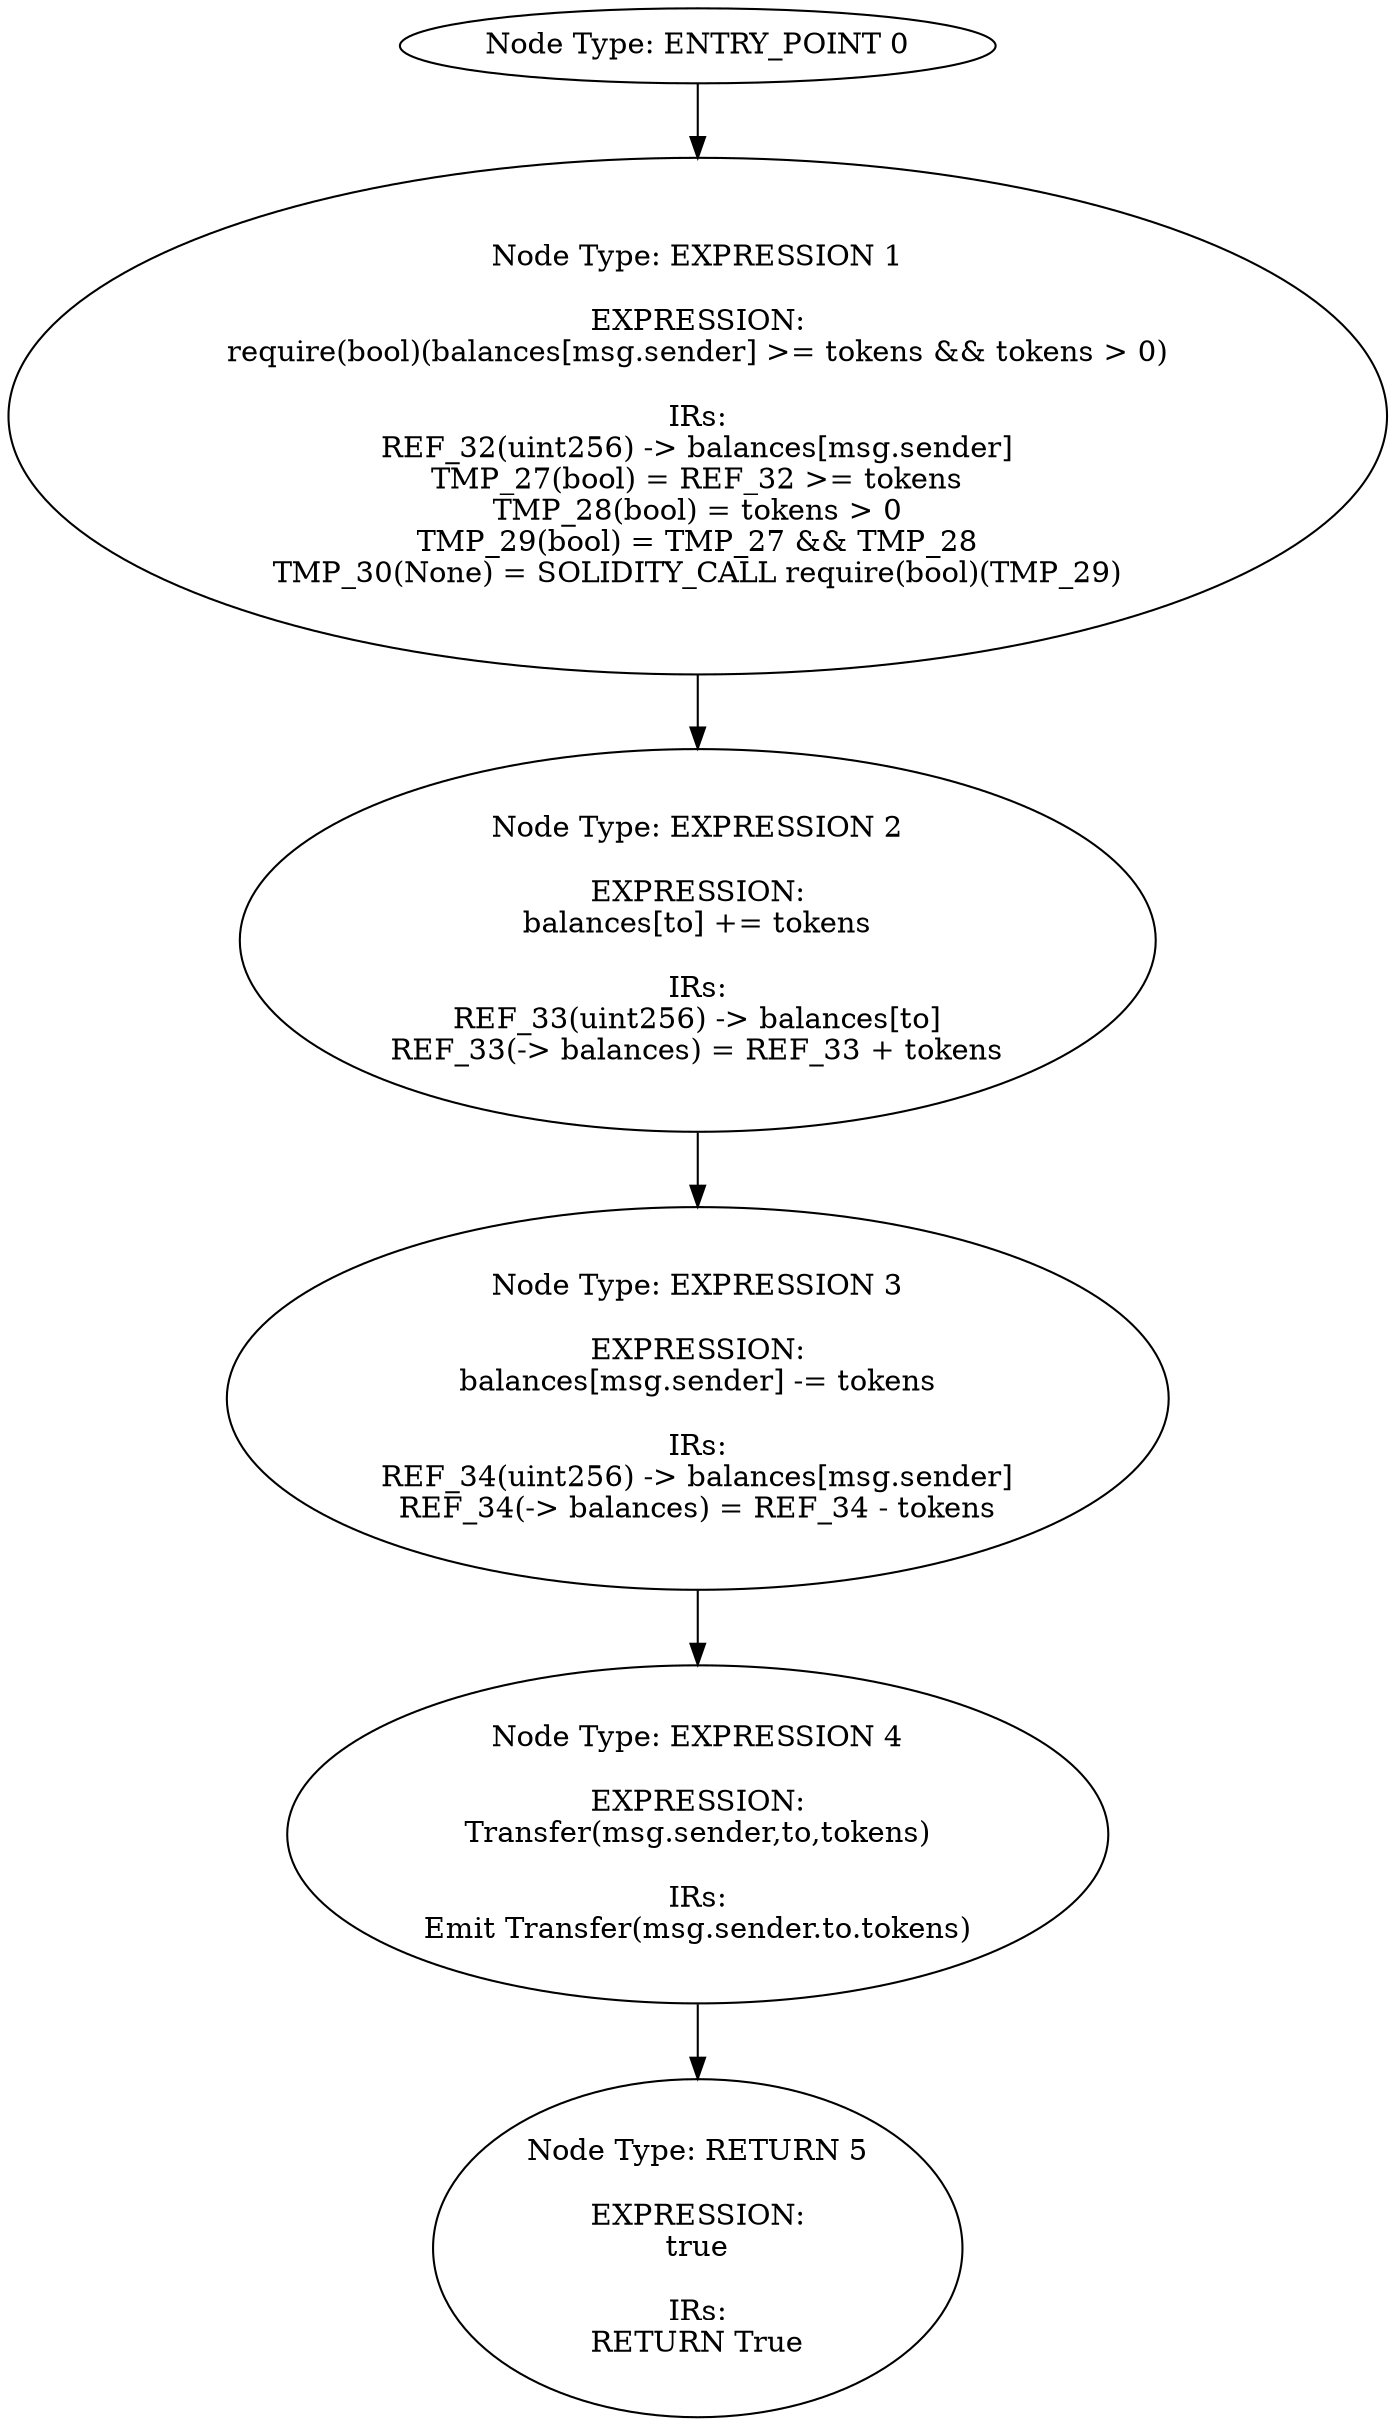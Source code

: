 digraph{
0[label="Node Type: ENTRY_POINT 0
"];
0->1;
1[label="Node Type: EXPRESSION 1

EXPRESSION:
require(bool)(balances[msg.sender] >= tokens && tokens > 0)

IRs:
REF_32(uint256) -> balances[msg.sender]
TMP_27(bool) = REF_32 >= tokens
TMP_28(bool) = tokens > 0
TMP_29(bool) = TMP_27 && TMP_28
TMP_30(None) = SOLIDITY_CALL require(bool)(TMP_29)"];
1->2;
2[label="Node Type: EXPRESSION 2

EXPRESSION:
balances[to] += tokens

IRs:
REF_33(uint256) -> balances[to]
REF_33(-> balances) = REF_33 + tokens"];
2->3;
3[label="Node Type: EXPRESSION 3

EXPRESSION:
balances[msg.sender] -= tokens

IRs:
REF_34(uint256) -> balances[msg.sender]
REF_34(-> balances) = REF_34 - tokens"];
3->4;
4[label="Node Type: EXPRESSION 4

EXPRESSION:
Transfer(msg.sender,to,tokens)

IRs:
Emit Transfer(msg.sender.to.tokens)"];
4->5;
5[label="Node Type: RETURN 5

EXPRESSION:
true

IRs:
RETURN True"];
}
